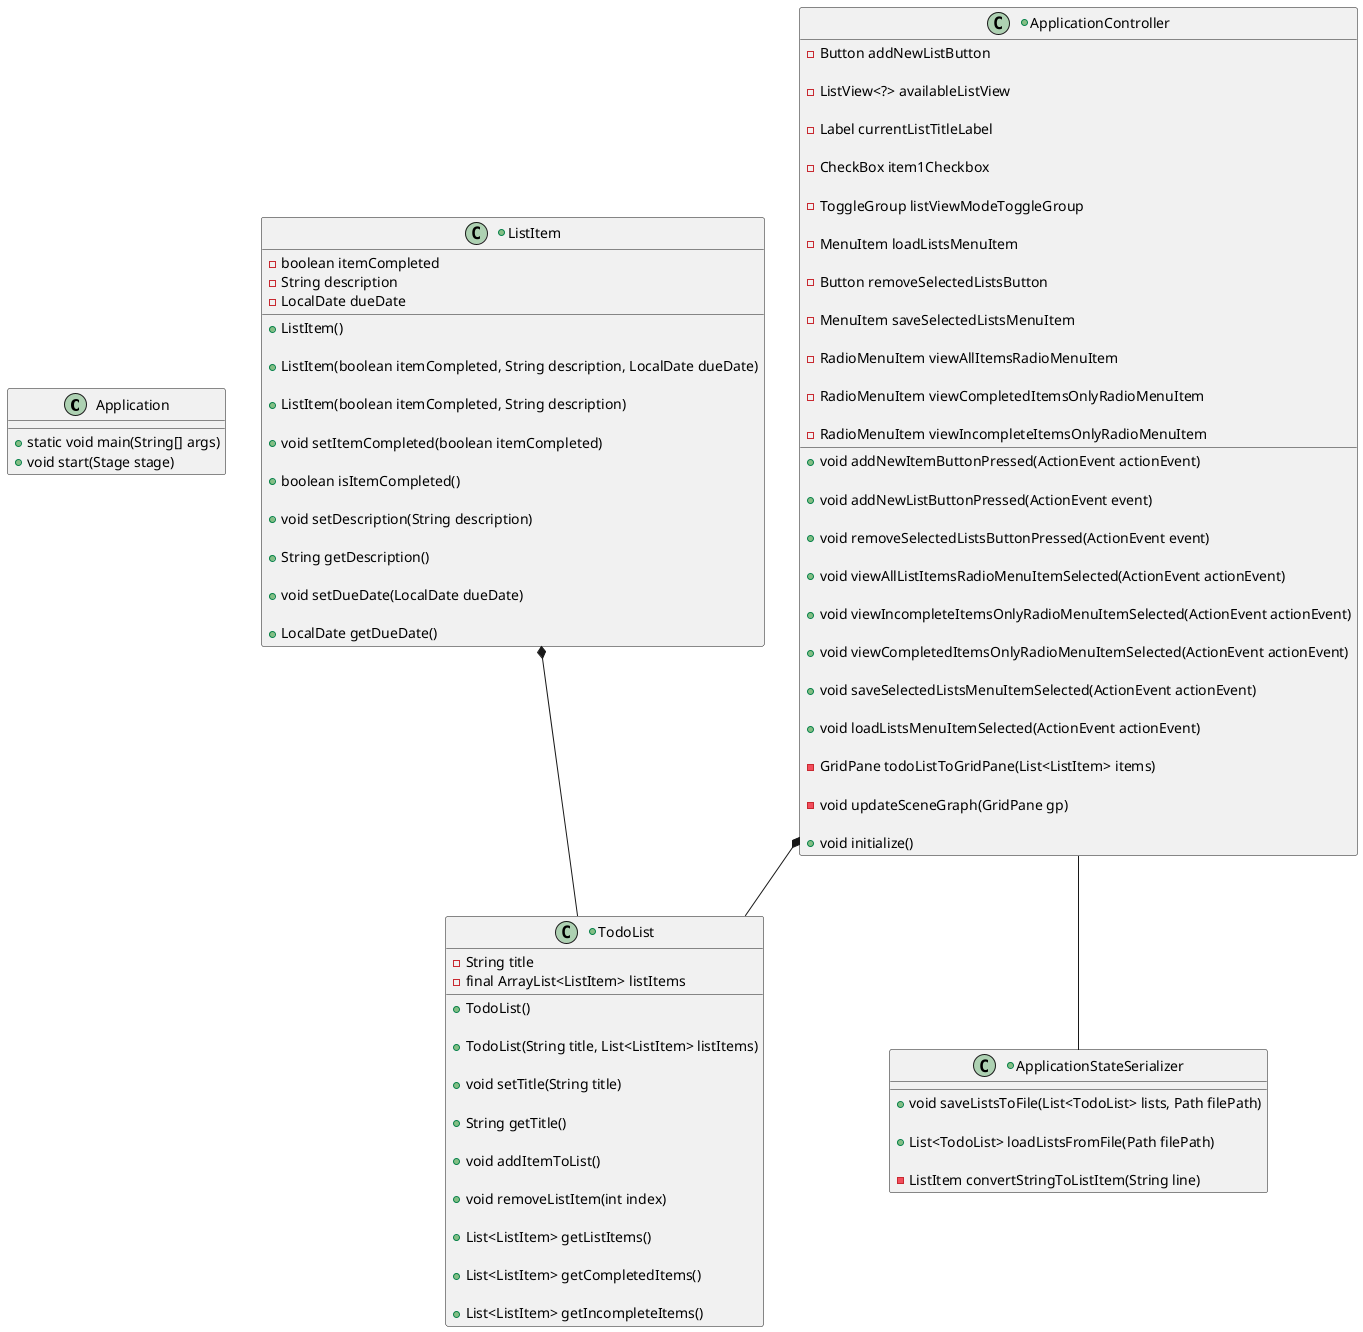 @startuml
'https://plantuml.com/class-diagram

class Application
{
    +static void main(String[] args)
    +void start(Stage stage)
}

+class ApplicationController
{

    -Button addNewListButton

    -ListView<?> availableListView

    -Label currentListTitleLabel

    -CheckBox item1Checkbox

    -ToggleGroup listViewModeToggleGroup

    -MenuItem loadListsMenuItem

    -Button removeSelectedListsButton

    -MenuItem saveSelectedListsMenuItem

    -RadioMenuItem viewAllItemsRadioMenuItem

    -RadioMenuItem viewCompletedItemsOnlyRadioMenuItem

    -RadioMenuItem viewIncompleteItemsOnlyRadioMenuItem

    +void addNewItemButtonPressed(ActionEvent actionEvent)

    +void addNewListButtonPressed(ActionEvent event)

    +void removeSelectedListsButtonPressed(ActionEvent event)

    +void viewAllListItemsRadioMenuItemSelected(ActionEvent actionEvent)

    +void viewIncompleteItemsOnlyRadioMenuItemSelected(ActionEvent actionEvent)

    +void viewCompletedItemsOnlyRadioMenuItemSelected(ActionEvent actionEvent)

    +void saveSelectedListsMenuItemSelected(ActionEvent actionEvent)

    +void loadListsMenuItemSelected(ActionEvent actionEvent)

    -GridPane todoListToGridPane(List<ListItem> items)

    -void updateSceneGraph(GridPane gp)

    +void initialize()
}

+class ListItem
{
    -boolean itemCompleted
    -String description
    -LocalDate dueDate

    +ListItem()

    +ListItem(boolean itemCompleted, String description, LocalDate dueDate)

    +ListItem(boolean itemCompleted, String description)

    +void setItemCompleted(boolean itemCompleted)

    +boolean isItemCompleted()

    +void setDescription(String description)

    +String getDescription()

    +void setDueDate(LocalDate dueDate)

    +LocalDate getDueDate()
}

+class TodoList
{
    -String title
    -final ArrayList<ListItem> listItems

    +TodoList()

    +TodoList(String title, List<ListItem> listItems)

    +void setTitle(String title)

    +String getTitle()

    +void addItemToList()

    +void removeListItem(int index)

    +List<ListItem> getListItems()

    +List<ListItem> getCompletedItems()

    +List<ListItem> getIncompleteItems()
}

+class ApplicationStateSerializer
{
    +void saveListsToFile(List<TodoList> lists, Path filePath)

    +List<TodoList> loadListsFromFile(Path filePath)

    -ListItem convertStringToListItem(String line)
}

ApplicationController -- ApplicationStateSerializer
ListItem *-- TodoList
ApplicationController *-- TodoList

@enduml